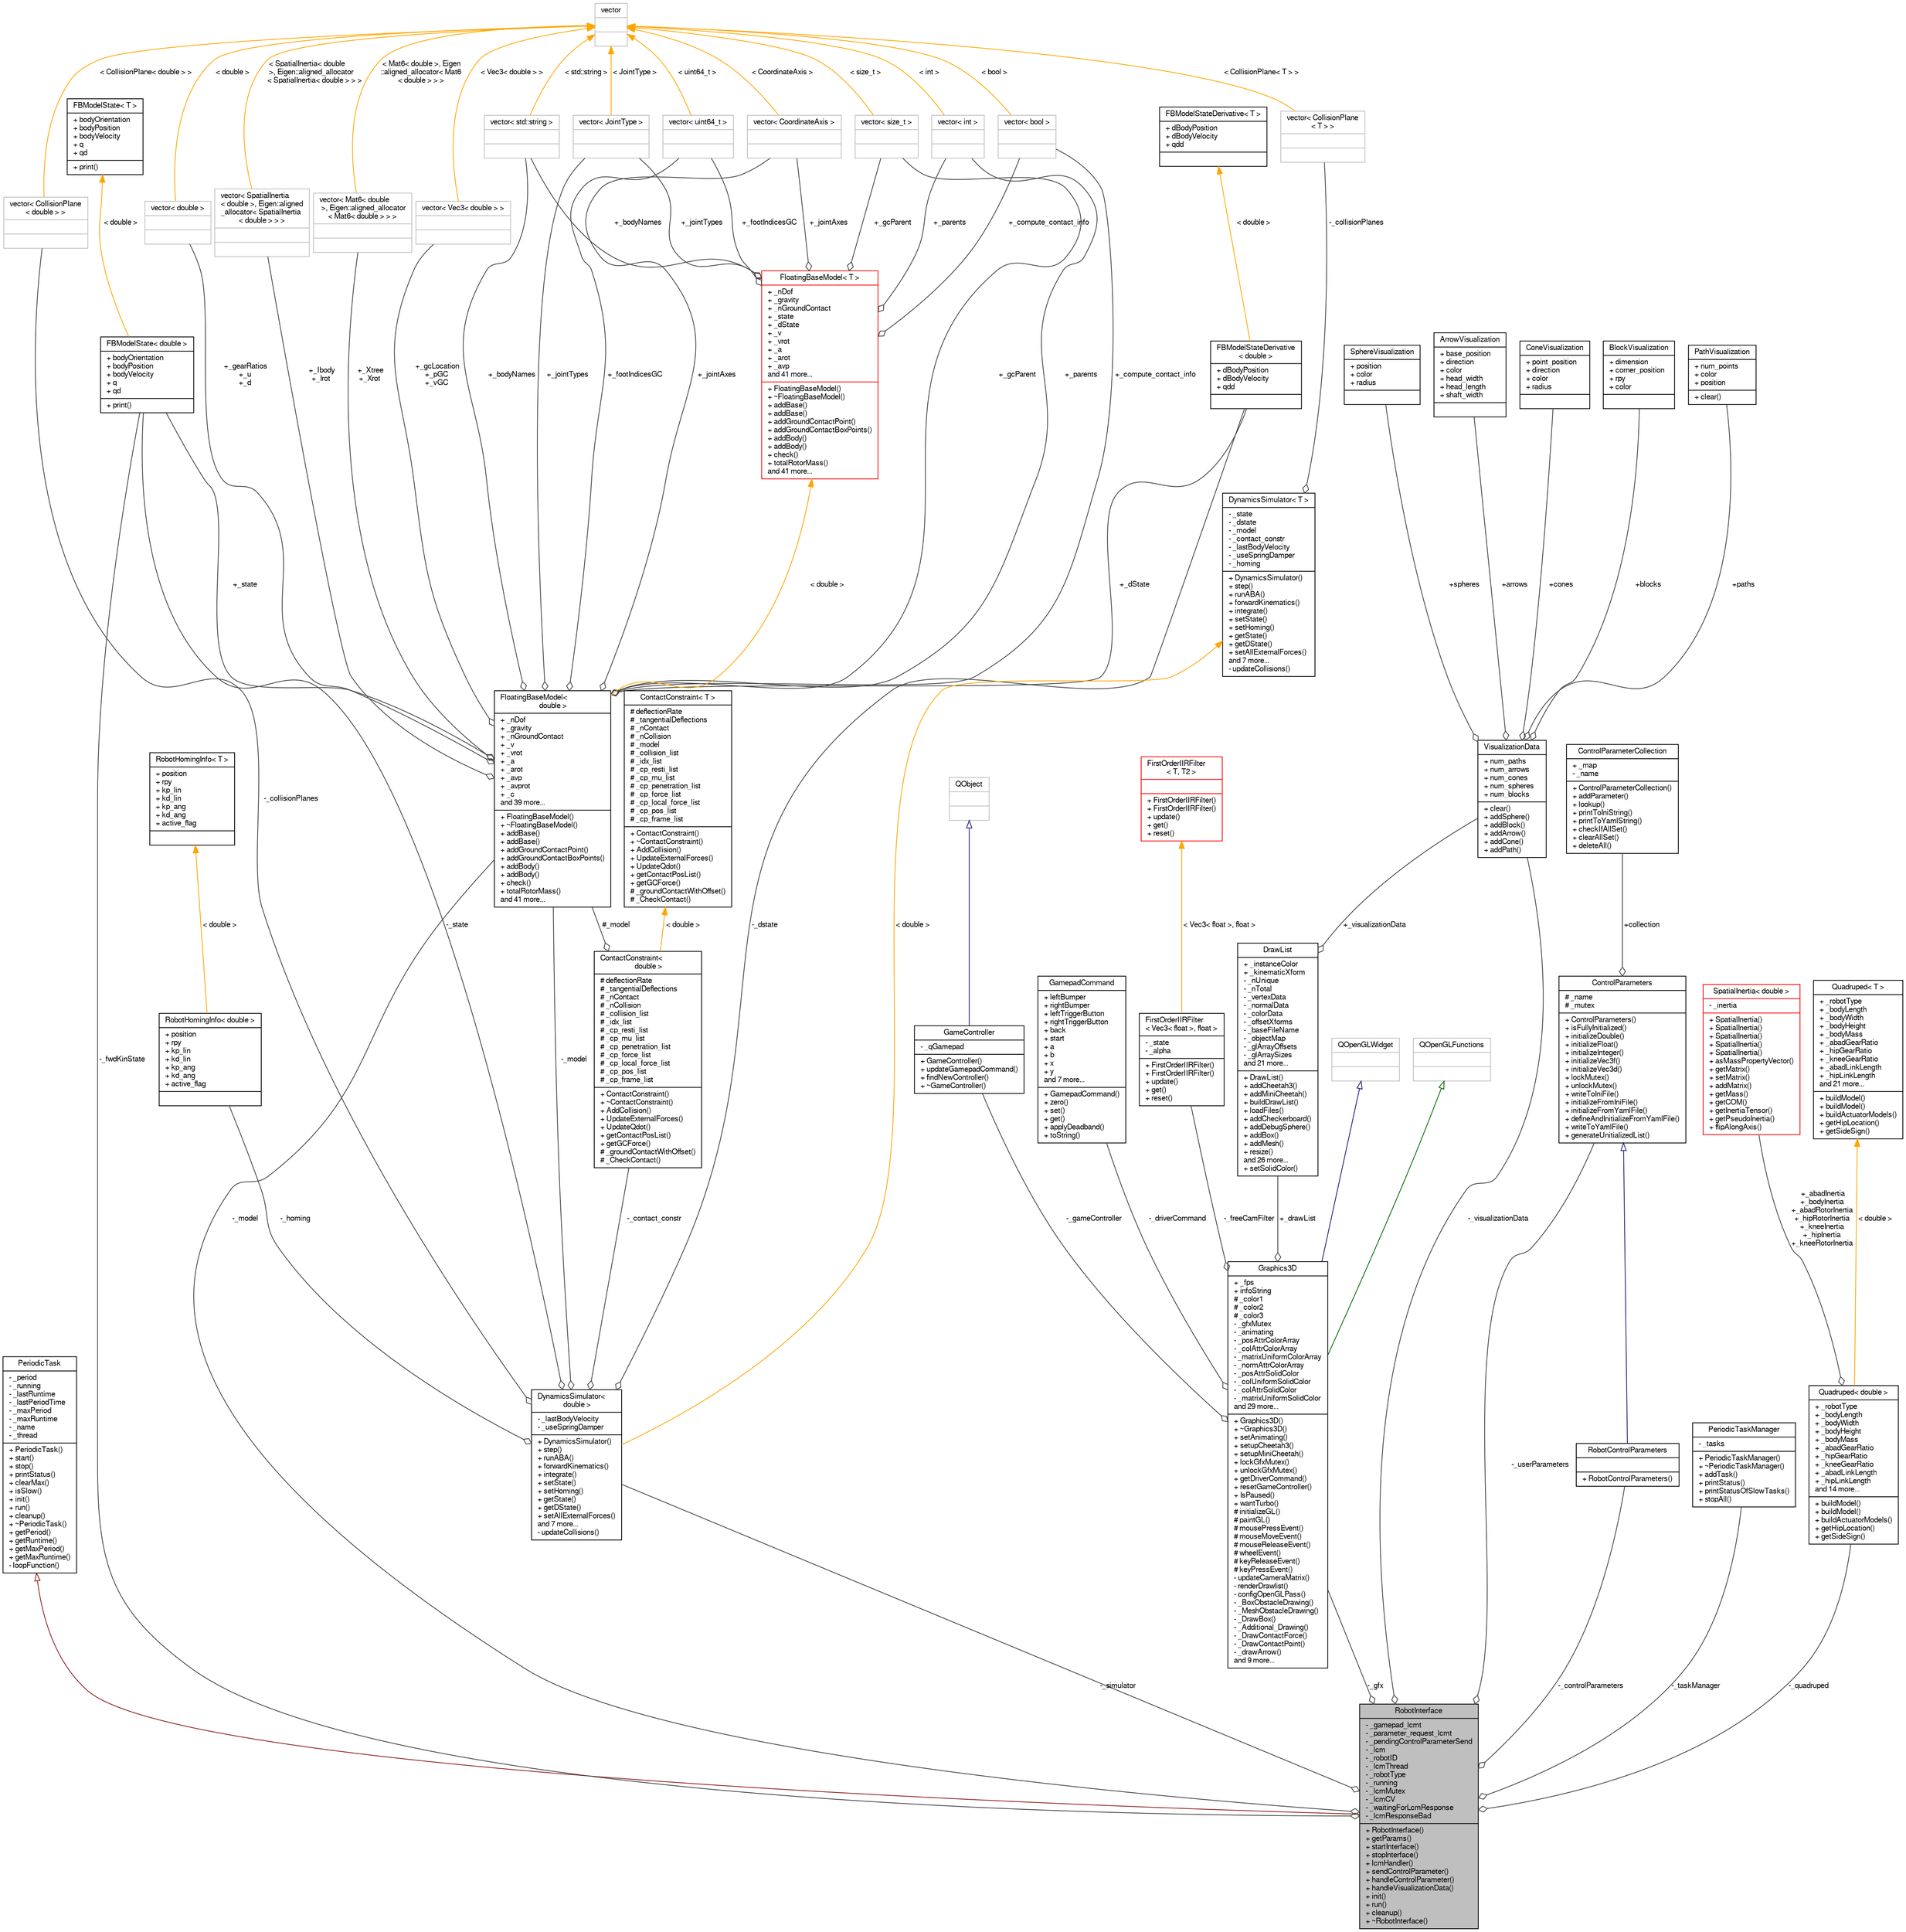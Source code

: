 digraph "RobotInterface"
{
  edge [fontname="FreeSans",fontsize="10",labelfontname="FreeSans",labelfontsize="10"];
  node [fontname="FreeSans",fontsize="10",shape=record];
  Node1 [label="{RobotInterface\n|- _gamepad_lcmt\l- _parameter_request_lcmt\l- _pendingControlParameterSend\l- _lcm\l- _robotID\l- _lcmThread\l- _robotType\l- _running\l- _lcmMutex\l- _lcmCV\l- _waitingForLcmResponse\l- _lcmResponseBad\l|+ RobotInterface()\l+ getParams()\l+ startInterface()\l+ stopInterface()\l+ lcmHandler()\l+ sendControlParameter()\l+ handleControlParameter()\l+ handleVisualizationData()\l+ init()\l+ run()\l+ cleanup()\l+ ~RobotInterface()\l}",height=0.2,width=0.4,color="black", fillcolor="grey75", style="filled", fontcolor="black"];
  Node2 -> Node1 [dir="back",color="firebrick4",fontsize="10",style="solid",arrowtail="onormal",fontname="FreeSans"];
  Node2 [label="{PeriodicTask\n|- _period\l- _running\l- _lastRuntime\l- _lastPeriodTime\l- _maxPeriod\l- _maxRuntime\l- _name\l- _thread\l|+ PeriodicTask()\l+ start()\l+ stop()\l+ printStatus()\l+ clearMax()\l+ isSlow()\l+ init()\l+ run()\l+ cleanup()\l+ ~PeriodicTask()\l+ getPeriod()\l+ getRuntime()\l+ getMaxPeriod()\l+ getMaxRuntime()\l- loopFunction()\l}",height=0.2,width=0.4,color="black", fillcolor="white", style="filled",URL="$de/d2f/class_periodic_task.html"];
  Node3 -> Node1 [color="grey25",fontsize="10",style="solid",label=" -_simulator" ,arrowhead="odiamond",fontname="FreeSans"];
  Node3 [label="{DynamicsSimulator\<\l double \>\n|- _lastBodyVelocity\l- _useSpringDamper\l|+ DynamicsSimulator()\l+ step()\l+ runABA()\l+ forwardKinematics()\l+ integrate()\l+ setState()\l+ setHoming()\l+ getState()\l+ getDState()\l+ setAllExternalForces()\land 7 more...\l- updateCollisions()\l}",height=0.2,width=0.4,color="black", fillcolor="white", style="filled",URL="$d7/d9c/class_dynamics_simulator.html"];
  Node4 -> Node3 [color="grey25",fontsize="10",style="solid",label=" -_homing" ,arrowhead="odiamond",fontname="FreeSans"];
  Node4 [label="{RobotHomingInfo\< double \>\n|+ position\l+ rpy\l+ kp_lin\l+ kd_lin\l+ kp_ang\l+ kd_ang\l+ active_flag\l|}",height=0.2,width=0.4,color="black", fillcolor="white", style="filled",URL="$dc/d77/struct_robot_homing_info.html"];
  Node5 -> Node4 [dir="back",color="orange",fontsize="10",style="solid",label=" \< double \>" ,fontname="FreeSans"];
  Node5 [label="{RobotHomingInfo\< T \>\n|+ position\l+ rpy\l+ kp_lin\l+ kd_lin\l+ kp_ang\l+ kd_ang\l+ active_flag\l|}",height=0.2,width=0.4,color="black", fillcolor="white", style="filled",URL="$dc/d77/struct_robot_homing_info.html"];
  Node6 -> Node3 [color="grey25",fontsize="10",style="solid",label=" -_collisionPlanes" ,arrowhead="odiamond",fontname="FreeSans"];
  Node6 [label="{vector\< CollisionPlane\l\< double \> \>\n||}",height=0.2,width=0.4,color="grey75", fillcolor="white", style="filled"];
  Node7 -> Node6 [dir="back",color="orange",fontsize="10",style="solid",label=" \< CollisionPlane\< double \> \>" ,fontname="FreeSans"];
  Node7 [label="{vector\n||}",height=0.2,width=0.4,color="grey75", fillcolor="white", style="filled"];
  Node8 -> Node3 [color="grey25",fontsize="10",style="solid",label=" -_model" ,arrowhead="odiamond",fontname="FreeSans"];
  Node8 [label="{FloatingBaseModel\<\l double \>\n|+ _nDof\l+ _gravity\l+ _nGroundContact\l+ _v\l+ _vrot\l+ _a\l+ _arot\l+ _avp\l+ _avprot\l+ _c\land 39 more...\l|+ FloatingBaseModel()\l+ ~FloatingBaseModel()\l+ addBase()\l+ addBase()\l+ addGroundContactPoint()\l+ addGroundContactBoxPoints()\l+ addBody()\l+ addBody()\l+ check()\l+ totalRotorMass()\land 41 more...\l}",height=0.2,width=0.4,color="black", fillcolor="white", style="filled",URL="$d6/db1/class_floating_base_model.html"];
  Node9 -> Node8 [color="grey25",fontsize="10",style="solid",label=" +_Ibody\n+_Irot" ,arrowhead="odiamond",fontname="FreeSans"];
  Node9 [label="{vector\< SpatialInertia\l\< double \>, Eigen::aligned\l_allocator\< SpatialInertia\l\< double \> \> \>\n||}",height=0.2,width=0.4,color="grey75", fillcolor="white", style="filled"];
  Node7 -> Node9 [dir="back",color="orange",fontsize="10",style="solid",label=" \< SpatialInertia\< double\l \>, Eigen::aligned_allocator\l\< SpatialInertia\< double \> \> \>" ,fontname="FreeSans"];
  Node10 -> Node8 [color="grey25",fontsize="10",style="solid",label=" +_jointTypes" ,arrowhead="odiamond",fontname="FreeSans"];
  Node10 [label="{vector\< JointType \>\n||}",height=0.2,width=0.4,color="grey75", fillcolor="white", style="filled"];
  Node7 -> Node10 [dir="back",color="orange",fontsize="10",style="solid",label=" \< JointType \>" ,fontname="FreeSans"];
  Node11 -> Node8 [color="grey25",fontsize="10",style="solid",label=" +_jointAxes" ,arrowhead="odiamond",fontname="FreeSans"];
  Node11 [label="{vector\< CoordinateAxis \>\n||}",height=0.2,width=0.4,color="grey75", fillcolor="white", style="filled"];
  Node7 -> Node11 [dir="back",color="orange",fontsize="10",style="solid",label=" \< CoordinateAxis \>" ,fontname="FreeSans"];
  Node12 -> Node8 [color="grey25",fontsize="10",style="solid",label=" +_footIndicesGC" ,arrowhead="odiamond",fontname="FreeSans"];
  Node12 [label="{vector\< uint64_t \>\n||}",height=0.2,width=0.4,color="grey75", fillcolor="white", style="filled"];
  Node7 -> Node12 [dir="back",color="orange",fontsize="10",style="solid",label=" \< uint64_t \>" ,fontname="FreeSans"];
  Node13 -> Node8 [color="grey25",fontsize="10",style="solid",label=" +_Xtree\n+_Xrot" ,arrowhead="odiamond",fontname="FreeSans"];
  Node13 [label="{vector\< Mat6\< double\l \>, Eigen::aligned_allocator\l\< Mat6\< double \> \> \>\n||}",height=0.2,width=0.4,color="grey75", fillcolor="white", style="filled"];
  Node7 -> Node13 [dir="back",color="orange",fontsize="10",style="solid",label=" \< Mat6\< double \>, Eigen\l::aligned_allocator\< Mat6\l\< double \> \> \>" ,fontname="FreeSans"];
  Node14 -> Node8 [color="grey25",fontsize="10",style="solid",label=" +_gcLocation\n+_pGC\n+_vGC" ,arrowhead="odiamond",fontname="FreeSans"];
  Node14 [label="{vector\< Vec3\< double \> \>\n||}",height=0.2,width=0.4,color="grey75", fillcolor="white", style="filled"];
  Node7 -> Node14 [dir="back",color="orange",fontsize="10",style="solid",label=" \< Vec3\< double \> \>" ,fontname="FreeSans"];
  Node15 -> Node8 [color="grey25",fontsize="10",style="solid",label=" +_gcParent" ,arrowhead="odiamond",fontname="FreeSans"];
  Node15 [label="{vector\< size_t \>\n||}",height=0.2,width=0.4,color="grey75", fillcolor="white", style="filled"];
  Node7 -> Node15 [dir="back",color="orange",fontsize="10",style="solid",label=" \< size_t \>" ,fontname="FreeSans"];
  Node16 -> Node8 [color="grey25",fontsize="10",style="solid",label=" +_parents" ,arrowhead="odiamond",fontname="FreeSans"];
  Node16 [label="{vector\< int \>\n||}",height=0.2,width=0.4,color="grey75", fillcolor="white", style="filled"];
  Node7 -> Node16 [dir="back",color="orange",fontsize="10",style="solid",label=" \< int \>" ,fontname="FreeSans"];
  Node17 -> Node8 [color="grey25",fontsize="10",style="solid",label=" +_dState" ,arrowhead="odiamond",fontname="FreeSans"];
  Node17 [label="{FBModelStateDerivative\l\< double \>\n|+ dBodyPosition\l+ dBodyVelocity\l+ qdd\l|}",height=0.2,width=0.4,color="black", fillcolor="white", style="filled",URL="$de/dce/struct_f_b_model_state_derivative.html"];
  Node18 -> Node17 [dir="back",color="orange",fontsize="10",style="solid",label=" \< double \>" ,fontname="FreeSans"];
  Node18 [label="{FBModelStateDerivative\< T \>\n|+ dBodyPosition\l+ dBodyVelocity\l+ qdd\l|}",height=0.2,width=0.4,color="black", fillcolor="white", style="filled",URL="$de/dce/struct_f_b_model_state_derivative.html"];
  Node19 -> Node8 [color="grey25",fontsize="10",style="solid",label=" +_compute_contact_info" ,arrowhead="odiamond",fontname="FreeSans"];
  Node19 [label="{vector\< bool \>\n||}",height=0.2,width=0.4,color="grey75", fillcolor="white", style="filled"];
  Node7 -> Node19 [dir="back",color="orange",fontsize="10",style="solid",label=" \< bool \>" ,fontname="FreeSans"];
  Node20 -> Node8 [color="grey25",fontsize="10",style="solid",label=" +_bodyNames" ,arrowhead="odiamond",fontname="FreeSans"];
  Node20 [label="{vector\< std::string \>\n||}",height=0.2,width=0.4,color="grey75", fillcolor="white", style="filled"];
  Node7 -> Node20 [dir="back",color="orange",fontsize="10",style="solid",label=" \< std::string \>" ,fontname="FreeSans"];
  Node21 -> Node8 [color="grey25",fontsize="10",style="solid",label=" +_state" ,arrowhead="odiamond",fontname="FreeSans"];
  Node21 [label="{FBModelState\< double \>\n|+ bodyOrientation\l+ bodyPosition\l+ bodyVelocity\l+ q\l+ qd\l|+ print()\l}",height=0.2,width=0.4,color="black", fillcolor="white", style="filled",URL="$de/d75/struct_f_b_model_state.html"];
  Node22 -> Node21 [dir="back",color="orange",fontsize="10",style="solid",label=" \< double \>" ,fontname="FreeSans"];
  Node22 [label="{FBModelState\< T \>\n|+ bodyOrientation\l+ bodyPosition\l+ bodyVelocity\l+ q\l+ qd\l|+ print()\l}",height=0.2,width=0.4,color="black", fillcolor="white", style="filled",URL="$de/d75/struct_f_b_model_state.html"];
  Node23 -> Node8 [color="grey25",fontsize="10",style="solid",label=" +_gearRatios\n+_u\n+_d" ,arrowhead="odiamond",fontname="FreeSans"];
  Node23 [label="{vector\< double \>\n||}",height=0.2,width=0.4,color="grey75", fillcolor="white", style="filled"];
  Node7 -> Node23 [dir="back",color="orange",fontsize="10",style="solid",label=" \< double \>" ,fontname="FreeSans"];
  Node24 -> Node8 [dir="back",color="orange",fontsize="10",style="solid",label=" \< double \>" ,fontname="FreeSans"];
  Node24 [label="{FloatingBaseModel\< T \>\n|+ _nDof\l+ _gravity\l+ _nGroundContact\l+ _state\l+ _dState\l+ _v\l+ _vrot\l+ _a\l+ _arot\l+ _avp\land 41 more...\l|+ FloatingBaseModel()\l+ ~FloatingBaseModel()\l+ addBase()\l+ addBase()\l+ addGroundContactPoint()\l+ addGroundContactBoxPoints()\l+ addBody()\l+ addBody()\l+ check()\l+ totalRotorMass()\land 41 more...\l}",height=0.2,width=0.4,color="red", fillcolor="white", style="filled",URL="$d6/db1/class_floating_base_model.html"];
  Node10 -> Node24 [color="grey25",fontsize="10",style="solid",label=" +_jointTypes" ,arrowhead="odiamond",fontname="FreeSans"];
  Node11 -> Node24 [color="grey25",fontsize="10",style="solid",label=" +_jointAxes" ,arrowhead="odiamond",fontname="FreeSans"];
  Node12 -> Node24 [color="grey25",fontsize="10",style="solid",label=" +_footIndicesGC" ,arrowhead="odiamond",fontname="FreeSans"];
  Node15 -> Node24 [color="grey25",fontsize="10",style="solid",label=" +_gcParent" ,arrowhead="odiamond",fontname="FreeSans"];
  Node16 -> Node24 [color="grey25",fontsize="10",style="solid",label=" +_parents" ,arrowhead="odiamond",fontname="FreeSans"];
  Node19 -> Node24 [color="grey25",fontsize="10",style="solid",label=" +_compute_contact_info" ,arrowhead="odiamond",fontname="FreeSans"];
  Node20 -> Node24 [color="grey25",fontsize="10",style="solid",label=" +_bodyNames" ,arrowhead="odiamond",fontname="FreeSans"];
  Node25 -> Node3 [color="grey25",fontsize="10",style="solid",label=" -_contact_constr" ,arrowhead="odiamond",fontname="FreeSans"];
  Node25 [label="{ContactConstraint\<\l double \>\n|# deflectionRate\l# _tangentialDeflections\l# _nContact\l# _nCollision\l# _collision_list\l# _idx_list\l# _cp_resti_list\l# _cp_mu_list\l# _cp_penetration_list\l# _cp_force_list\l# _cp_local_force_list\l# _cp_pos_list\l# _cp_frame_list\l|+ ContactConstraint()\l+ ~ContactConstraint()\l+ AddCollision()\l+ UpdateExternalForces()\l+ UpdateQdot()\l+ getContactPosList()\l+ getGCForce()\l# _groundContactWithOffset()\l# _CheckContact()\l}",height=0.2,width=0.4,color="black", fillcolor="white", style="filled",URL="$d7/d6c/class_contact_constraint.html"];
  Node8 -> Node25 [color="grey25",fontsize="10",style="solid",label=" #_model" ,arrowhead="odiamond",fontname="FreeSans"];
  Node26 -> Node25 [dir="back",color="orange",fontsize="10",style="solid",label=" \< double \>" ,fontname="FreeSans"];
  Node26 [label="{ContactConstraint\< T \>\n|# deflectionRate\l# _tangentialDeflections\l# _nContact\l# _nCollision\l# _model\l# _collision_list\l# _idx_list\l# _cp_resti_list\l# _cp_mu_list\l# _cp_penetration_list\l# _cp_force_list\l# _cp_local_force_list\l# _cp_pos_list\l# _cp_frame_list\l|+ ContactConstraint()\l+ ~ContactConstraint()\l+ AddCollision()\l+ UpdateExternalForces()\l+ UpdateQdot()\l+ getContactPosList()\l+ getGCForce()\l# _groundContactWithOffset()\l# _CheckContact()\l}",height=0.2,width=0.4,color="black", fillcolor="white", style="filled",URL="$d7/d6c/class_contact_constraint.html"];
  Node17 -> Node3 [color="grey25",fontsize="10",style="solid",label=" -_dstate" ,arrowhead="odiamond",fontname="FreeSans"];
  Node21 -> Node3 [color="grey25",fontsize="10",style="solid",label=" -_state" ,arrowhead="odiamond",fontname="FreeSans"];
  Node27 -> Node3 [dir="back",color="orange",fontsize="10",style="solid",label=" \< double \>" ,fontname="FreeSans"];
  Node27 [label="{DynamicsSimulator\< T \>\n|- _state\l- _dstate\l- _model\l- _contact_constr\l- _lastBodyVelocity\l- _useSpringDamper\l- _homing\l|+ DynamicsSimulator()\l+ step()\l+ runABA()\l+ forwardKinematics()\l+ integrate()\l+ setState()\l+ setHoming()\l+ getState()\l+ getDState()\l+ setAllExternalForces()\land 7 more...\l- updateCollisions()\l}",height=0.2,width=0.4,color="black", fillcolor="white", style="filled",URL="$d7/d9c/class_dynamics_simulator.html"];
  Node28 -> Node27 [color="grey25",fontsize="10",style="solid",label=" -_collisionPlanes" ,arrowhead="odiamond",fontname="FreeSans"];
  Node28 [label="{vector\< CollisionPlane\l\< T \> \>\n||}",height=0.2,width=0.4,color="grey75", fillcolor="white", style="filled"];
  Node7 -> Node28 [dir="back",color="orange",fontsize="10",style="solid",label=" \< CollisionPlane\< T \> \>" ,fontname="FreeSans"];
  Node29 -> Node1 [color="grey25",fontsize="10",style="solid",label=" -_gfx" ,arrowhead="odiamond",fontname="FreeSans"];
  Node29 [label="{Graphics3D\n|+ _fps\l+ infoString\l# _color1\l# _color2\l# _color3\l- _gfxMutex\l- _animating\l- _posAttrColorArray\l- _colAttrColorArray\l- _matrixUniformColorArray\l- _normAttrColorArray\l- _posAttrSolidColor\l- _colUniformSolidColor\l- _colAttrSolidColor\l- _matrixUniformSolidColor\land 29 more...\l|+ Graphics3D()\l+ ~Graphics3D()\l+ setAnimating()\l+ setupCheetah3()\l+ setupMiniCheetah()\l+ lockGfxMutex()\l+ unlockGfxMutex()\l+ getDriverCommand()\l+ resetGameController()\l+ IsPaused()\l+ wantTurbo()\l# initializeGL()\l# paintGL()\l# mousePressEvent()\l# mouseMoveEvent()\l# mouseReleaseEvent()\l# wheelEvent()\l# keyReleaseEvent()\l# keyPressEvent()\l- updateCameraMatrix()\l- renderDrawlist()\l- configOpenGLPass()\l- _BoxObstacleDrawing()\l- _MeshObstacleDrawing()\l- _DrawBox()\l- _Additional_Drawing()\l- _DrawContactForce()\l- _DrawContactPoint()\l- _drawArrow()\land 9 more...\l}",height=0.2,width=0.4,color="black", fillcolor="white", style="filled",URL="$de/d6f/class_graphics3_d.html"];
  Node30 -> Node29 [dir="back",color="midnightblue",fontsize="10",style="solid",arrowtail="onormal",fontname="FreeSans"];
  Node30 [label="{QOpenGLWidget\n||}",height=0.2,width=0.4,color="grey75", fillcolor="white", style="filled"];
  Node31 -> Node29 [dir="back",color="darkgreen",fontsize="10",style="solid",arrowtail="onormal",fontname="FreeSans"];
  Node31 [label="{QOpenGLFunctions\n||}",height=0.2,width=0.4,color="grey75", fillcolor="white", style="filled"];
  Node32 -> Node29 [color="grey25",fontsize="10",style="solid",label=" -_gameController" ,arrowhead="odiamond",fontname="FreeSans"];
  Node32 [label="{GameController\n|- _qGamepad\l|+ GameController()\l+ updateGamepadCommand()\l+ findNewController()\l+ ~GameController()\l}",height=0.2,width=0.4,color="black", fillcolor="white", style="filled",URL="$d1/d8b/class_game_controller.html"];
  Node33 -> Node32 [dir="back",color="midnightblue",fontsize="10",style="solid",arrowtail="onormal",fontname="FreeSans"];
  Node33 [label="{QObject\n||}",height=0.2,width=0.4,color="grey75", fillcolor="white", style="filled"];
  Node34 -> Node29 [color="grey25",fontsize="10",style="solid",label=" -_driverCommand" ,arrowhead="odiamond",fontname="FreeSans"];
  Node34 [label="{GamepadCommand\n|+ leftBumper\l+ rightBumper\l+ leftTriggerButton\l+ rightTriggerButton\l+ back\l+ start\l+ a\l+ b\l+ x\l+ y\land 7 more...\l|+ GamepadCommand()\l+ zero()\l+ set()\l+ get()\l+ applyDeadband()\l+ toString()\l}",height=0.2,width=0.4,color="black", fillcolor="white", style="filled",URL="$d4/d51/struct_gamepad_command.html"];
  Node35 -> Node29 [color="grey25",fontsize="10",style="solid",label=" -_freeCamFilter" ,arrowhead="odiamond",fontname="FreeSans"];
  Node35 [label="{FirstOrderIIRFilter\l\< Vec3\< float \>, float \>\n|- _state\l- _alpha\l|+ FirstOrderIIRFilter()\l+ FirstOrderIIRFilter()\l+ update()\l+ get()\l+ reset()\l}",height=0.2,width=0.4,color="black", fillcolor="white", style="filled",URL="$dc/d6f/class_first_order_i_i_r_filter.html"];
  Node36 -> Node35 [dir="back",color="orange",fontsize="10",style="solid",label=" \< Vec3\< float \>, float \>" ,fontname="FreeSans"];
  Node36 [label="{FirstOrderIIRFilter\l\< T, T2 \>\n||+ FirstOrderIIRFilter()\l+ FirstOrderIIRFilter()\l+ update()\l+ get()\l+ reset()\l}",height=0.2,width=0.4,color="red", fillcolor="white", style="filled",URL="$dc/d6f/class_first_order_i_i_r_filter.html"];
  Node37 -> Node29 [color="grey25",fontsize="10",style="solid",label=" +_drawList" ,arrowhead="odiamond",fontname="FreeSans"];
  Node37 [label="{DrawList\n|+ _instanceColor\l+ _kinematicXform\l- _nUnique\l- _nTotal\l- _vertexData\l- _normalData\l- _colorData\l- _offsetXforms\l- _baseFileName\l- _objectMap\l- _glArrayOffsets\l- _glArraySizes\land 21 more...\l|+ DrawList()\l+ addCheetah3()\l+ addMiniCheetah()\l+ buildDrawList()\l+ loadFiles()\l+ addCheckerboard()\l+ addDebugSphere()\l+ addBox()\l+ addMesh()\l+ resize()\land 26 more...\l+ setSolidColor()\l}",height=0.2,width=0.4,color="black", fillcolor="white", style="filled",URL="$d1/d03/class_draw_list.html"];
  Node38 -> Node37 [color="grey25",fontsize="10",style="solid",label=" +_visualizationData" ,arrowhead="odiamond",fontname="FreeSans"];
  Node38 [label="{VisualizationData\n|+ num_paths\l+ num_arrows\l+ num_cones\l+ num_spheres\l+ num_blocks\l|+ clear()\l+ addSphere()\l+ addBlock()\l+ addArrow()\l+ addCone()\l+ addPath()\l}",height=0.2,width=0.4,color="black", fillcolor="white", style="filled",URL="$d3/d60/struct_visualization_data.html"];
  Node39 -> Node38 [color="grey25",fontsize="10",style="solid",label=" +arrows" ,arrowhead="odiamond",fontname="FreeSans"];
  Node39 [label="{ArrowVisualization\n|+ base_position\l+ direction\l+ color\l+ head_width\l+ head_length\l+ shaft_width\l|}",height=0.2,width=0.4,color="black", fillcolor="white", style="filled",URL="$d4/d7b/struct_arrow_visualization.html"];
  Node40 -> Node38 [color="grey25",fontsize="10",style="solid",label=" +cones" ,arrowhead="odiamond",fontname="FreeSans"];
  Node40 [label="{ConeVisualization\n|+ point_position\l+ direction\l+ color\l+ radius\l|}",height=0.2,width=0.4,color="black", fillcolor="white", style="filled",URL="$df/da6/struct_cone_visualization.html"];
  Node41 -> Node38 [color="grey25",fontsize="10",style="solid",label=" +blocks" ,arrowhead="odiamond",fontname="FreeSans"];
  Node41 [label="{BlockVisualization\n|+ dimension\l+ corner_position\l+ rpy\l+ color\l|}",height=0.2,width=0.4,color="black", fillcolor="white", style="filled",URL="$d5/d38/struct_block_visualization.html"];
  Node42 -> Node38 [color="grey25",fontsize="10",style="solid",label=" +paths" ,arrowhead="odiamond",fontname="FreeSans"];
  Node42 [label="{PathVisualization\n|+ num_points\l+ color\l+ position\l|+ clear()\l}",height=0.2,width=0.4,color="black", fillcolor="white", style="filled",URL="$d1/d06/struct_path_visualization.html"];
  Node43 -> Node38 [color="grey25",fontsize="10",style="solid",label=" +spheres" ,arrowhead="odiamond",fontname="FreeSans"];
  Node43 [label="{SphereVisualization\n|+ position\l+ color\l+ radius\l|}",height=0.2,width=0.4,color="black", fillcolor="white", style="filled",URL="$d7/d94/struct_sphere_visualization.html"];
  Node44 -> Node1 [color="grey25",fontsize="10",style="solid",label=" -_userParameters" ,arrowhead="odiamond",fontname="FreeSans"];
  Node44 [label="{ControlParameters\n|# _name\l# _mutex\l|+ ControlParameters()\l+ isFullyInitialized()\l+ initializeDouble()\l+ initializeFloat()\l+ initializeInteger()\l+ initializeVec3f()\l+ initializeVec3d()\l+ lockMutex()\l+ unlockMutex()\l+ writeToIniFile()\l+ initializeFromIniFile()\l+ initializeFromYamlFile()\l+ defineAndInitializeFromYamlFile()\l+ writeToYamlFile()\l+ generateUnitializedList()\l}",height=0.2,width=0.4,color="black", fillcolor="white", style="filled",URL="$d8/d86/class_control_parameters.html"];
  Node45 -> Node44 [color="grey25",fontsize="10",style="solid",label=" +collection" ,arrowhead="odiamond",fontname="FreeSans"];
  Node45 [label="{ControlParameterCollection\n|+ _map\l- _name\l|+ ControlParameterCollection()\l+ addParameter()\l+ lookup()\l+ printToIniString()\l+ printToYamlString()\l+ checkIfAllSet()\l+ clearAllSet()\l+ deleteAll()\l}",height=0.2,width=0.4,color="black", fillcolor="white", style="filled",URL="$dd/da1/class_control_parameter_collection.html"];
  Node46 -> Node1 [color="grey25",fontsize="10",style="solid",label=" -_taskManager" ,arrowhead="odiamond",fontname="FreeSans"];
  Node46 [label="{PeriodicTaskManager\n|- _tasks\l|+ PeriodicTaskManager()\l+ ~PeriodicTaskManager()\l+ addTask()\l+ printStatus()\l+ printStatusOfSlowTasks()\l+ stopAll()\l}",height=0.2,width=0.4,color="black", fillcolor="white", style="filled",URL="$d2/d31/class_periodic_task_manager.html"];
  Node8 -> Node1 [color="grey25",fontsize="10",style="solid",label=" -_model" ,arrowhead="odiamond",fontname="FreeSans"];
  Node38 -> Node1 [color="grey25",fontsize="10",style="solid",label=" -_visualizationData" ,arrowhead="odiamond",fontname="FreeSans"];
  Node47 -> Node1 [color="grey25",fontsize="10",style="solid",label=" -_quadruped" ,arrowhead="odiamond",fontname="FreeSans"];
  Node47 [label="{Quadruped\< double \>\n|+ _robotType\l+ _bodyLength\l+ _bodyWidth\l+ _bodyHeight\l+ _bodyMass\l+ _abadGearRatio\l+ _hipGearRatio\l+ _kneeGearRatio\l+ _abadLinkLength\l+ _hipLinkLength\land 14 more...\l|+ buildModel()\l+ buildModel()\l+ buildActuatorModels()\l+ getHipLocation()\l+ getSideSign()\l}",height=0.2,width=0.4,color="black", fillcolor="white", style="filled",URL="$dc/d66/class_quadruped.html"];
  Node48 -> Node47 [color="grey25",fontsize="10",style="solid",label=" +_abadInertia\n+_bodyInertia\n+_abadRotorInertia\n+_hipRotorInertia\n+_kneeInertia\n+_hipInertia\n+_kneeRotorInertia" ,arrowhead="odiamond",fontname="FreeSans"];
  Node48 [label="{SpatialInertia\< double \>\n|- _inertia\l|+ SpatialInertia()\l+ SpatialInertia()\l+ SpatialInertia()\l+ SpatialInertia()\l+ SpatialInertia()\l+ asMassPropertyVector()\l+ getMatrix()\l+ setMatrix()\l+ addMatrix()\l+ getMass()\l+ getCOM()\l+ getInertiaTensor()\l+ getPseudoInertia()\l+ flipAlongAxis()\l}",height=0.2,width=0.4,color="red", fillcolor="white", style="filled",URL="$d6/d81/class_spatial_inertia.html"];
  Node49 -> Node47 [dir="back",color="orange",fontsize="10",style="solid",label=" \< double \>" ,fontname="FreeSans"];
  Node49 [label="{Quadruped\< T \>\n|+ _robotType\l+ _bodyLength\l+ _bodyWidth\l+ _bodyHeight\l+ _bodyMass\l+ _abadGearRatio\l+ _hipGearRatio\l+ _kneeGearRatio\l+ _abadLinkLength\l+ _hipLinkLength\land 21 more...\l|+ buildModel()\l+ buildModel()\l+ buildActuatorModels()\l+ getHipLocation()\l+ getSideSign()\l}",height=0.2,width=0.4,color="black", fillcolor="white", style="filled",URL="$dc/d66/class_quadruped.html"];
  Node21 -> Node1 [color="grey25",fontsize="10",style="solid",label=" -_fwdKinState" ,arrowhead="odiamond",fontname="FreeSans"];
  Node50 -> Node1 [color="grey25",fontsize="10",style="solid",label=" -_controlParameters" ,arrowhead="odiamond",fontname="FreeSans"];
  Node50 [label="{RobotControlParameters\n||+ RobotControlParameters()\l}",height=0.2,width=0.4,color="black", fillcolor="white", style="filled",URL="$d0/d73/class_robot_control_parameters.html"];
  Node44 -> Node50 [dir="back",color="midnightblue",fontsize="10",style="solid",arrowtail="onormal",fontname="FreeSans"];
}
